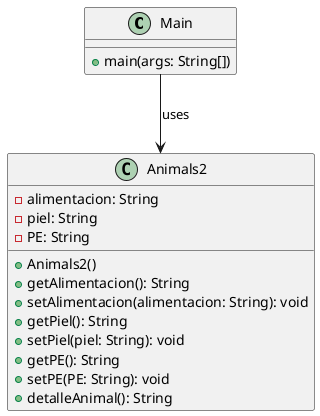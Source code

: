 @startuml

class Main {
    + main(args: String[])
}

class Animals2 {
    - alimentacion: String
    -  piel: String
    - PE: String

    + Animals2()
    + getAlimentacion(): String
    + setAlimentacion(alimentacion: String): void
    + getPiel(): String
    + setPiel(piel: String): void
    + getPE(): String
    + setPE(PE: String): void
    + detalleAnimal(): String
}

Main --> Animals2 : uses

@enduml
